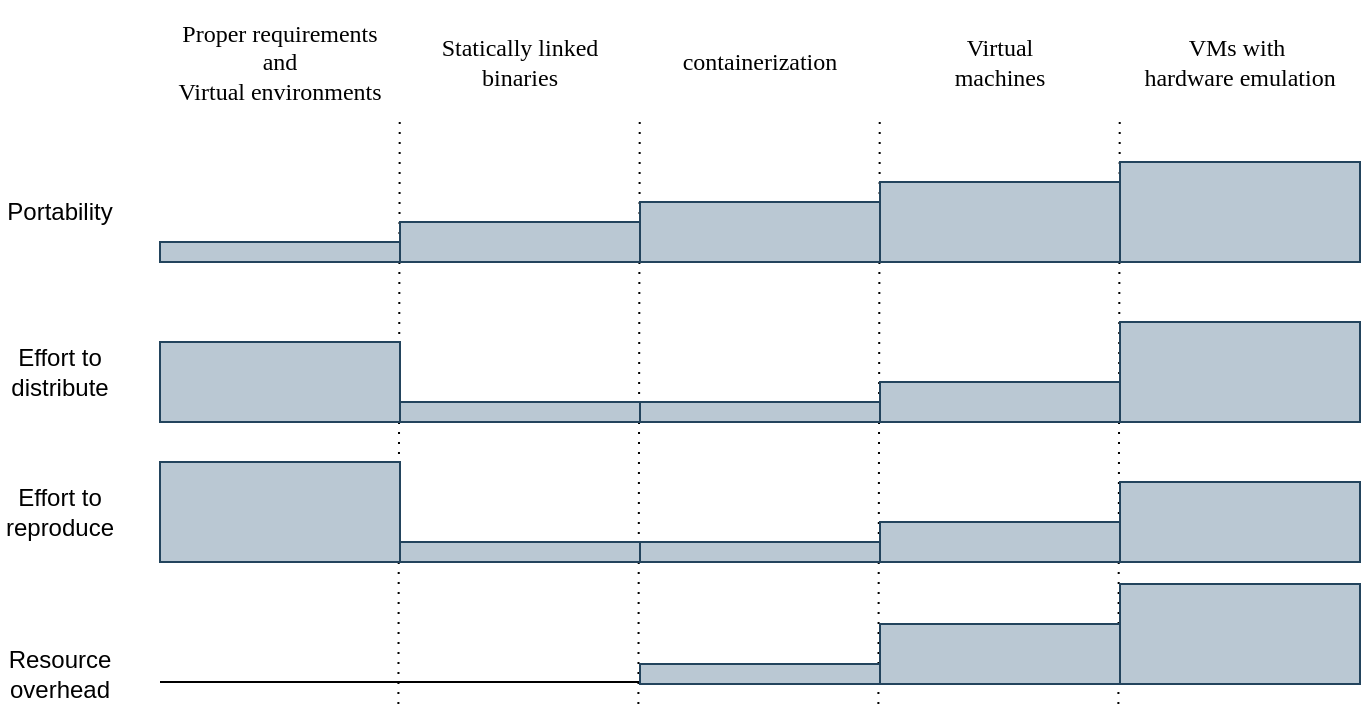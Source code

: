 <mxfile version="24.7.5">
  <diagram name="Page-1" id="_vO9wSQposq_kSihdGZG">
    <mxGraphModel dx="986" dy="591" grid="0" gridSize="10" guides="1" tooltips="1" connect="1" arrows="1" fold="1" page="1" pageScale="1" pageWidth="850" pageHeight="1100" math="0" shadow="0">
      <root>
        <mxCell id="0" />
        <mxCell id="1" parent="0" />
        <mxCell id="cLsxnMqxMusMjQzlPtr2-26" value="" style="endArrow=none;dashed=1;html=1;dashPattern=1 4;strokeWidth=1;rounded=0;entryX=0;entryY=0;entryDx=0;entryDy=0;" parent="1" edge="1">
          <mxGeometry width="50" height="50" relative="1" as="geometry">
            <mxPoint x="259.2" y="591" as="sourcePoint" />
            <mxPoint x="260" y="240" as="targetPoint" />
          </mxGeometry>
        </mxCell>
        <mxCell id="cLsxnMqxMusMjQzlPtr2-28" value="" style="endArrow=none;dashed=1;html=1;dashPattern=1 4;strokeWidth=1;rounded=0;entryX=0;entryY=0;entryDx=0;entryDy=0;" parent="1" edge="1">
          <mxGeometry width="50" height="50" relative="1" as="geometry">
            <mxPoint x="379.2" y="591" as="sourcePoint" />
            <mxPoint x="380" y="240" as="targetPoint" />
          </mxGeometry>
        </mxCell>
        <mxCell id="cLsxnMqxMusMjQzlPtr2-29" value="" style="endArrow=none;dashed=1;html=1;dashPattern=1 4;strokeWidth=1;rounded=0;entryX=0;entryY=0;entryDx=0;entryDy=0;" parent="1" edge="1">
          <mxGeometry width="50" height="50" relative="1" as="geometry">
            <mxPoint x="499.2" y="591" as="sourcePoint" />
            <mxPoint x="500" y="240" as="targetPoint" />
          </mxGeometry>
        </mxCell>
        <mxCell id="cLsxnMqxMusMjQzlPtr2-30" value="" style="endArrow=none;dashed=1;html=1;dashPattern=1 4;strokeWidth=1;rounded=0;entryX=0;entryY=0;entryDx=0;entryDy=0;" parent="1" edge="1">
          <mxGeometry width="50" height="50" relative="1" as="geometry">
            <mxPoint x="619.2" y="591" as="sourcePoint" />
            <mxPoint x="620" y="240" as="targetPoint" />
          </mxGeometry>
        </mxCell>
        <mxCell id="JRg8W4KzXcbjawJd5654-1" value="&lt;font&gt;Proper requirements&lt;br&gt;and&lt;br&gt;Virtual environments&lt;/font&gt;" style="rounded=0;whiteSpace=wrap;html=1;fontFamily=newcomputermodern;strokeColor=none;" parent="1" vertex="1">
          <mxGeometry x="140" y="240" width="120" height="60" as="geometry" />
        </mxCell>
        <mxCell id="JRg8W4KzXcbjawJd5654-3" value="Statically linked binaries" style="rounded=0;whiteSpace=wrap;html=1;fontFamily=newcomputermodern;strokeColor=none;" parent="1" vertex="1">
          <mxGeometry x="260" y="240" width="120" height="60" as="geometry" />
        </mxCell>
        <mxCell id="JRg8W4KzXcbjawJd5654-4" value="containerization" style="rounded=0;whiteSpace=wrap;html=1;fontFamily=newcomputermodern;strokeColor=none;" parent="1" vertex="1">
          <mxGeometry x="380" y="240" width="120" height="60" as="geometry" />
        </mxCell>
        <mxCell id="JRg8W4KzXcbjawJd5654-5" value="Virtual&lt;br&gt;machines" style="rounded=0;whiteSpace=wrap;html=1;fontFamily=newcomputermodern;strokeColor=none;" parent="1" vertex="1">
          <mxGeometry x="500" y="240" width="120" height="60" as="geometry" />
        </mxCell>
        <mxCell id="JRg8W4KzXcbjawJd5654-6" value="VMs with&amp;nbsp;&lt;br&gt;hardware emulation" style="rounded=0;whiteSpace=wrap;html=1;fontFamily=newcomputermodern;strokeColor=none;" parent="1" vertex="1">
          <mxGeometry x="620" y="240" width="120" height="60" as="geometry" />
        </mxCell>
        <mxCell id="cLsxnMqxMusMjQzlPtr2-2" value="" style="rounded=0;whiteSpace=wrap;html=1;fillColor=#bac8d3;strokeColor=#23445d;" parent="1" vertex="1">
          <mxGeometry x="140" y="360" width="120" height="10" as="geometry" />
        </mxCell>
        <mxCell id="cLsxnMqxMusMjQzlPtr2-3" value="" style="rounded=0;whiteSpace=wrap;html=1;fillColor=#bac8d3;strokeColor=#23445d;" parent="1" vertex="1">
          <mxGeometry x="260" y="350" width="120" height="20" as="geometry" />
        </mxCell>
        <mxCell id="cLsxnMqxMusMjQzlPtr2-4" value="" style="rounded=0;whiteSpace=wrap;html=1;fillColor=#bac8d3;strokeColor=#23445d;" parent="1" vertex="1">
          <mxGeometry x="380" y="340" width="120" height="30" as="geometry" />
        </mxCell>
        <mxCell id="cLsxnMqxMusMjQzlPtr2-5" value="" style="rounded=0;whiteSpace=wrap;html=1;fillColor=#bac8d3;strokeColor=#23445d;" parent="1" vertex="1">
          <mxGeometry x="500" y="330" width="120" height="40" as="geometry" />
        </mxCell>
        <mxCell id="cLsxnMqxMusMjQzlPtr2-6" value="" style="rounded=0;whiteSpace=wrap;html=1;fillColor=#bac8d3;strokeColor=#23445d;" parent="1" vertex="1">
          <mxGeometry x="620" y="320" width="120" height="50" as="geometry" />
        </mxCell>
        <mxCell id="cLsxnMqxMusMjQzlPtr2-7" value="Portability" style="text;html=1;strokeColor=none;fillColor=none;align=center;verticalAlign=middle;whiteSpace=wrap;rounded=0;" parent="1" vertex="1">
          <mxGeometry x="60" y="330" width="60" height="30" as="geometry" />
        </mxCell>
        <mxCell id="cLsxnMqxMusMjQzlPtr2-9" value="Effort to distribute" style="text;html=1;strokeColor=none;fillColor=none;align=center;verticalAlign=middle;whiteSpace=wrap;rounded=0;" parent="1" vertex="1">
          <mxGeometry x="60" y="410" width="60" height="30" as="geometry" />
        </mxCell>
        <mxCell id="cLsxnMqxMusMjQzlPtr2-11" value="" style="rounded=0;whiteSpace=wrap;html=1;fillColor=#bac8d3;strokeColor=#23445d;" parent="1" vertex="1">
          <mxGeometry x="140" y="410" width="120" height="40" as="geometry" />
        </mxCell>
        <mxCell id="cLsxnMqxMusMjQzlPtr2-12" value="" style="rounded=0;whiteSpace=wrap;html=1;fillColor=#bac8d3;strokeColor=#23445d;" parent="1" vertex="1">
          <mxGeometry x="260" y="440" width="120" height="10" as="geometry" />
        </mxCell>
        <mxCell id="cLsxnMqxMusMjQzlPtr2-13" value="" style="rounded=0;whiteSpace=wrap;html=1;fillColor=#bac8d3;strokeColor=#23445d;" parent="1" vertex="1">
          <mxGeometry x="380" y="440" width="120" height="10" as="geometry" />
        </mxCell>
        <mxCell id="cLsxnMqxMusMjQzlPtr2-15" value="" style="rounded=0;whiteSpace=wrap;html=1;fillColor=#bac8d3;strokeColor=#23445d;" parent="1" vertex="1">
          <mxGeometry x="500" y="430" width="120" height="20" as="geometry" />
        </mxCell>
        <mxCell id="cLsxnMqxMusMjQzlPtr2-17" value="" style="rounded=0;whiteSpace=wrap;html=1;fillColor=#bac8d3;strokeColor=#23445d;" parent="1" vertex="1">
          <mxGeometry x="620" y="400" width="120" height="50" as="geometry" />
        </mxCell>
        <mxCell id="cLsxnMqxMusMjQzlPtr2-18" value="Resource overhead" style="text;html=1;strokeColor=none;fillColor=none;align=center;verticalAlign=middle;whiteSpace=wrap;rounded=0;" parent="1" vertex="1">
          <mxGeometry x="60" y="561" width="60" height="30" as="geometry" />
        </mxCell>
        <mxCell id="cLsxnMqxMusMjQzlPtr2-20" value="" style="endArrow=none;html=1;rounded=0;" parent="1" edge="1">
          <mxGeometry width="50" height="50" relative="1" as="geometry">
            <mxPoint x="140" y="580" as="sourcePoint" />
            <mxPoint x="260" y="580" as="targetPoint" />
          </mxGeometry>
        </mxCell>
        <mxCell id="cLsxnMqxMusMjQzlPtr2-22" value="" style="endArrow=none;html=1;rounded=0;" parent="1" edge="1">
          <mxGeometry width="50" height="50" relative="1" as="geometry">
            <mxPoint x="260" y="580" as="sourcePoint" />
            <mxPoint x="380" y="580" as="targetPoint" />
          </mxGeometry>
        </mxCell>
        <mxCell id="cLsxnMqxMusMjQzlPtr2-23" value="" style="rounded=0;whiteSpace=wrap;html=1;fillColor=#bac8d3;strokeColor=#23445d;" parent="1" vertex="1">
          <mxGeometry x="380" y="571" width="120" height="10" as="geometry" />
        </mxCell>
        <mxCell id="cLsxnMqxMusMjQzlPtr2-24" value="" style="rounded=0;whiteSpace=wrap;html=1;fillColor=#bac8d3;strokeColor=#23445d;" parent="1" vertex="1">
          <mxGeometry x="500" y="551" width="120" height="30" as="geometry" />
        </mxCell>
        <mxCell id="cLsxnMqxMusMjQzlPtr2-25" value="" style="rounded=0;whiteSpace=wrap;html=1;fillColor=#bac8d3;strokeColor=#23445d;" parent="1" vertex="1">
          <mxGeometry x="620" y="531" width="120" height="50" as="geometry" />
        </mxCell>
        <mxCell id="cLsxnMqxMusMjQzlPtr2-38" value="Effort to reproduce" style="text;html=1;strokeColor=none;fillColor=none;align=center;verticalAlign=middle;whiteSpace=wrap;rounded=0;" parent="1" vertex="1">
          <mxGeometry x="60" y="480" width="60" height="30" as="geometry" />
        </mxCell>
        <mxCell id="cLsxnMqxMusMjQzlPtr2-39" value="" style="rounded=0;whiteSpace=wrap;html=1;fillColor=#bac8d3;strokeColor=#23445d;" parent="1" vertex="1">
          <mxGeometry x="140" y="470" width="120" height="50" as="geometry" />
        </mxCell>
        <mxCell id="cLsxnMqxMusMjQzlPtr2-40" value="" style="rounded=0;whiteSpace=wrap;html=1;fillColor=#bac8d3;strokeColor=#23445d;" parent="1" vertex="1">
          <mxGeometry x="260" y="510" width="120" height="10" as="geometry" />
        </mxCell>
        <mxCell id="cLsxnMqxMusMjQzlPtr2-41" value="" style="rounded=0;whiteSpace=wrap;html=1;fillColor=#bac8d3;strokeColor=#23445d;" parent="1" vertex="1">
          <mxGeometry x="380" y="510" width="120" height="10" as="geometry" />
        </mxCell>
        <mxCell id="cLsxnMqxMusMjQzlPtr2-42" value="" style="rounded=0;whiteSpace=wrap;html=1;fillColor=#bac8d3;strokeColor=#23445d;" parent="1" vertex="1">
          <mxGeometry x="500" y="500" width="120" height="20" as="geometry" />
        </mxCell>
        <mxCell id="cLsxnMqxMusMjQzlPtr2-43" value="" style="rounded=0;whiteSpace=wrap;html=1;fillColor=#bac8d3;strokeColor=#23445d;" parent="1" vertex="1">
          <mxGeometry x="620" y="480" width="120" height="40" as="geometry" />
        </mxCell>
      </root>
    </mxGraphModel>
  </diagram>
</mxfile>
